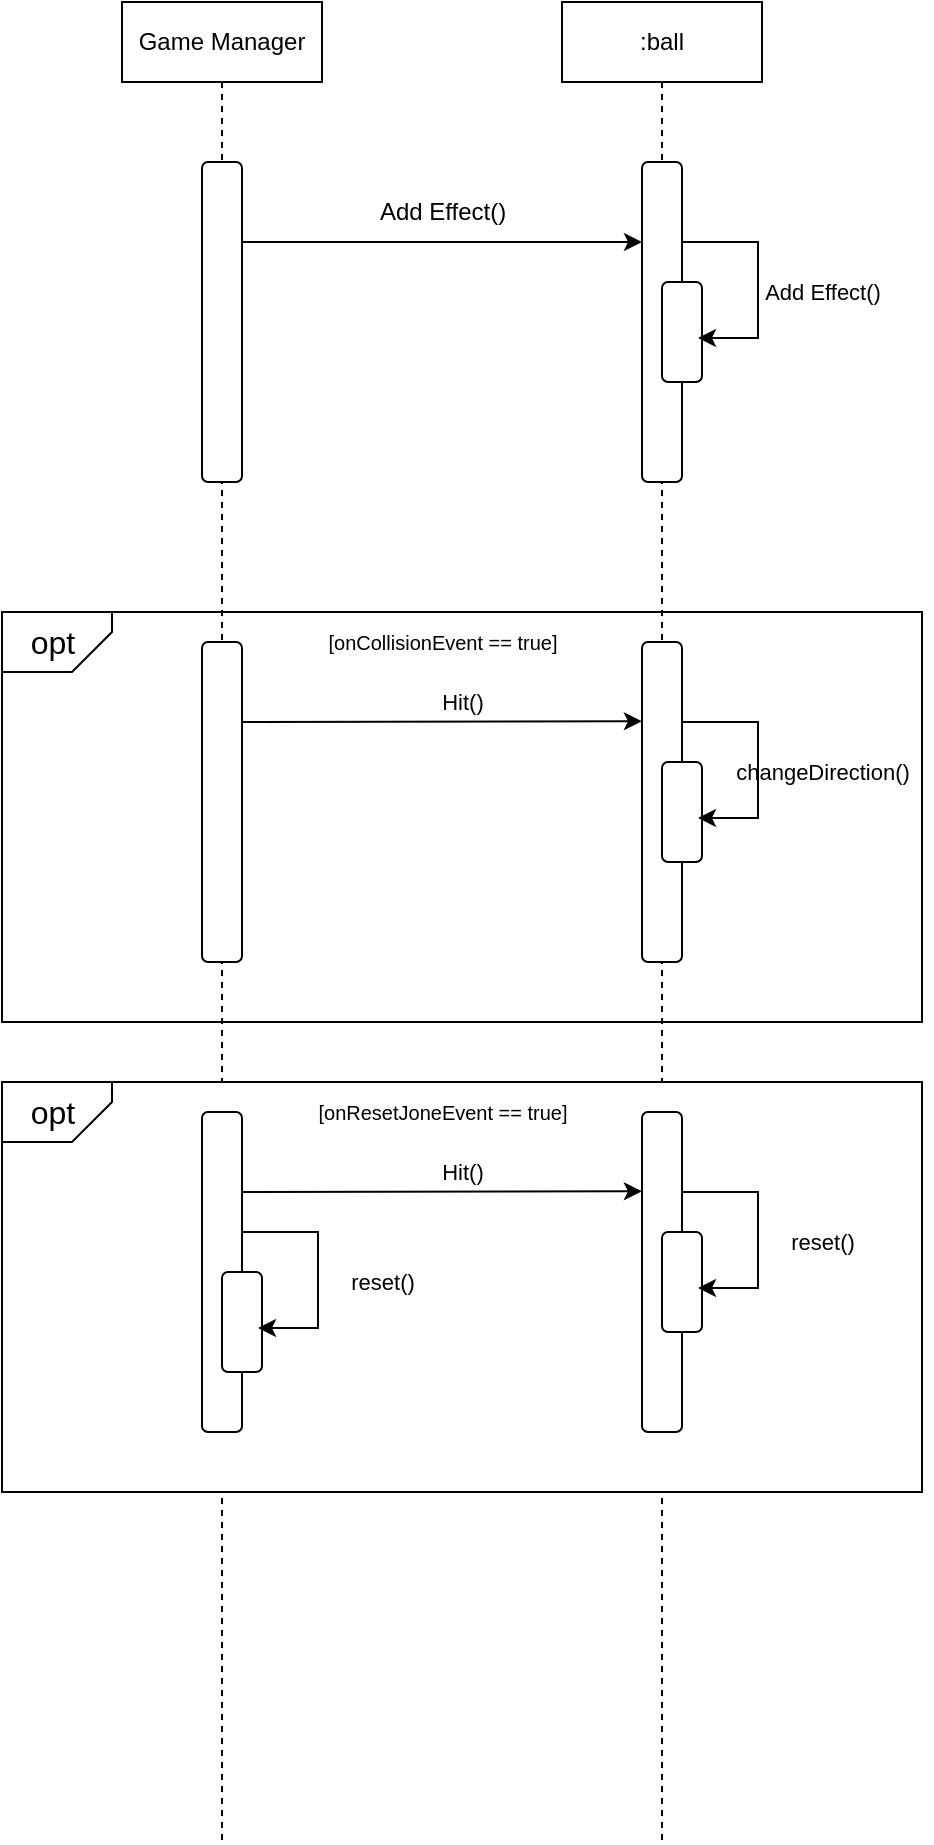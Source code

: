 <mxfile version="22.1.7" type="github">
  <diagram name="Page-1" id="2YBvvXClWsGukQMizWep">
    <mxGraphModel dx="1063" dy="625" grid="1" gridSize="10" guides="1" tooltips="1" connect="1" arrows="1" fold="1" page="1" pageScale="1" pageWidth="850" pageHeight="1100" math="0" shadow="0">
      <root>
        <mxCell id="0" />
        <mxCell id="1" parent="0" />
        <mxCell id="PpIKG4tpXPwBzarLsC_P-31" value="" style="rounded=0;whiteSpace=wrap;html=1;" vertex="1" parent="1">
          <mxGeometry x="20" y="345" width="460" height="205" as="geometry" />
        </mxCell>
        <mxCell id="PpIKG4tpXPwBzarLsC_P-32" value="" style="shape=card;whiteSpace=wrap;html=1;rotation=-180;size=20;" vertex="1" parent="1">
          <mxGeometry x="20" y="345" width="55" height="30" as="geometry" />
        </mxCell>
        <mxCell id="PpIKG4tpXPwBzarLsC_P-33" value="opt" style="text;html=1;align=center;verticalAlign=middle;resizable=0;points=[];autosize=1;strokeColor=none;fillColor=none;fontSize=16;" vertex="1" parent="1">
          <mxGeometry x="20" y="345" width="50" height="30" as="geometry" />
        </mxCell>
        <mxCell id="PpIKG4tpXPwBzarLsC_P-34" value="[onCollisionEvent&amp;nbsp;== true]" style="text;html=1;align=center;verticalAlign=middle;resizable=0;points=[];autosize=1;strokeColor=none;fillColor=none;fontSize=10;" vertex="1" parent="1">
          <mxGeometry x="170" y="345" width="140" height="30" as="geometry" />
        </mxCell>
        <mxCell id="PpIKG4tpXPwBzarLsC_P-36" value="" style="endArrow=classic;html=1;rounded=0;exitX=1;exitY=0.25;exitDx=0;exitDy=0;entryX=-0.003;entryY=0.315;entryDx=0;entryDy=0;entryPerimeter=0;" edge="1" parent="1" source="PpIKG4tpXPwBzarLsC_P-38">
          <mxGeometry width="50" height="50" relative="1" as="geometry">
            <mxPoint x="155" y="400" as="sourcePoint" />
            <mxPoint x="339.94" y="399.65" as="targetPoint" />
          </mxGeometry>
        </mxCell>
        <mxCell id="PpIKG4tpXPwBzarLsC_P-37" value="Hit()" style="text;html=1;align=center;verticalAlign=middle;resizable=0;points=[];autosize=1;strokeColor=none;fillColor=none;fontSize=11;" vertex="1" parent="1">
          <mxGeometry x="230" y="375" width="40" height="30" as="geometry" />
        </mxCell>
        <mxCell id="PpIKG4tpXPwBzarLsC_P-2" value="Game Manager" style="shape=umlLifeline;perimeter=lifelinePerimeter;whiteSpace=wrap;html=1;container=0;dropTarget=0;collapsible=0;recursiveResize=0;outlineConnect=0;portConstraint=eastwest;newEdgeStyle={&quot;edgeStyle&quot;:&quot;elbowEdgeStyle&quot;,&quot;elbow&quot;:&quot;vertical&quot;,&quot;curved&quot;:0,&quot;rounded&quot;:0};" vertex="1" parent="1">
          <mxGeometry x="80" y="40" width="100" height="920" as="geometry" />
        </mxCell>
        <mxCell id="PpIKG4tpXPwBzarLsC_P-3" value=":ball" style="shape=umlLifeline;perimeter=lifelinePerimeter;whiteSpace=wrap;html=1;container=0;dropTarget=0;collapsible=0;recursiveResize=0;outlineConnect=0;portConstraint=eastwest;newEdgeStyle={&quot;edgeStyle&quot;:&quot;elbowEdgeStyle&quot;,&quot;elbow&quot;:&quot;vertical&quot;,&quot;curved&quot;:0,&quot;rounded&quot;:0};" vertex="1" parent="1">
          <mxGeometry x="300" y="40" width="100" height="920" as="geometry" />
        </mxCell>
        <mxCell id="PpIKG4tpXPwBzarLsC_P-4" value="" style="rounded=1;whiteSpace=wrap;html=1;" vertex="1" parent="1">
          <mxGeometry x="120" y="120" width="20" height="160" as="geometry" />
        </mxCell>
        <mxCell id="PpIKG4tpXPwBzarLsC_P-5" value="" style="rounded=1;whiteSpace=wrap;html=1;" vertex="1" parent="1">
          <mxGeometry x="340" y="120" width="20" height="160" as="geometry" />
        </mxCell>
        <mxCell id="PpIKG4tpXPwBzarLsC_P-6" value="" style="endArrow=classic;html=1;rounded=0;exitX=1;exitY=0.25;exitDx=0;exitDy=0;entryX=0;entryY=0.25;entryDx=0;entryDy=0;" edge="1" parent="1" source="PpIKG4tpXPwBzarLsC_P-4" target="PpIKG4tpXPwBzarLsC_P-5">
          <mxGeometry width="50" height="50" relative="1" as="geometry">
            <mxPoint x="270" y="220" as="sourcePoint" />
            <mxPoint x="340" y="151" as="targetPoint" />
          </mxGeometry>
        </mxCell>
        <mxCell id="PpIKG4tpXPwBzarLsC_P-7" value="Add Effect()" style="text;html=1;align=center;verticalAlign=middle;resizable=0;points=[];autosize=1;strokeColor=none;fillColor=none;" vertex="1" parent="1">
          <mxGeometry x="195" y="130" width="90" height="30" as="geometry" />
        </mxCell>
        <mxCell id="PpIKG4tpXPwBzarLsC_P-24" value="" style="rounded=1;whiteSpace=wrap;html=1;" vertex="1" parent="1">
          <mxGeometry x="350" y="180" width="20" height="50" as="geometry" />
        </mxCell>
        <mxCell id="PpIKG4tpXPwBzarLsC_P-25" value="" style="endArrow=classic;html=1;rounded=0;exitX=1.1;exitY=0.604;exitDx=0;exitDy=0;exitPerimeter=0;entryX=1;entryY=0.25;entryDx=0;entryDy=0;" edge="1" parent="1">
          <mxGeometry width="50" height="50" relative="1" as="geometry">
            <mxPoint x="360" y="160" as="sourcePoint" />
            <mxPoint x="368" y="208" as="targetPoint" />
            <Array as="points">
              <mxPoint x="398" y="160" />
              <mxPoint x="398" y="208" />
            </Array>
          </mxGeometry>
        </mxCell>
        <mxCell id="PpIKG4tpXPwBzarLsC_P-26" value="Add Effect()" style="text;html=1;align=center;verticalAlign=middle;resizable=0;points=[];autosize=1;strokeColor=none;fillColor=none;fontSize=11;" vertex="1" parent="1">
          <mxGeometry x="390" y="170" width="80" height="30" as="geometry" />
        </mxCell>
        <mxCell id="PpIKG4tpXPwBzarLsC_P-27" value="" style="rounded=1;whiteSpace=wrap;html=1;" vertex="1" parent="1">
          <mxGeometry x="340" y="360" width="20" height="160" as="geometry" />
        </mxCell>
        <mxCell id="PpIKG4tpXPwBzarLsC_P-28" value="" style="rounded=1;whiteSpace=wrap;html=1;" vertex="1" parent="1">
          <mxGeometry x="350" y="420" width="20" height="50" as="geometry" />
        </mxCell>
        <mxCell id="PpIKG4tpXPwBzarLsC_P-29" value="" style="endArrow=classic;html=1;rounded=0;exitX=1.1;exitY=0.604;exitDx=0;exitDy=0;exitPerimeter=0;entryX=1;entryY=0.25;entryDx=0;entryDy=0;" edge="1" parent="1">
          <mxGeometry width="50" height="50" relative="1" as="geometry">
            <mxPoint x="360" y="400" as="sourcePoint" />
            <mxPoint x="368" y="448" as="targetPoint" />
            <Array as="points">
              <mxPoint x="398" y="400" />
              <mxPoint x="398" y="448" />
            </Array>
          </mxGeometry>
        </mxCell>
        <mxCell id="PpIKG4tpXPwBzarLsC_P-30" value="changeDirection()" style="text;html=1;align=center;verticalAlign=middle;resizable=0;points=[];autosize=1;strokeColor=none;fillColor=none;fontSize=11;" vertex="1" parent="1">
          <mxGeometry x="375" y="410" width="110" height="30" as="geometry" />
        </mxCell>
        <mxCell id="PpIKG4tpXPwBzarLsC_P-38" value="" style="rounded=1;whiteSpace=wrap;html=1;" vertex="1" parent="1">
          <mxGeometry x="120" y="360" width="20" height="160" as="geometry" />
        </mxCell>
        <mxCell id="PpIKG4tpXPwBzarLsC_P-44" value="" style="rounded=0;whiteSpace=wrap;html=1;" vertex="1" parent="1">
          <mxGeometry x="20" y="580" width="460" height="205" as="geometry" />
        </mxCell>
        <mxCell id="PpIKG4tpXPwBzarLsC_P-45" value="" style="shape=card;whiteSpace=wrap;html=1;rotation=-180;size=20;" vertex="1" parent="1">
          <mxGeometry x="20" y="580" width="55" height="30" as="geometry" />
        </mxCell>
        <mxCell id="PpIKG4tpXPwBzarLsC_P-46" value="opt" style="text;html=1;align=center;verticalAlign=middle;resizable=0;points=[];autosize=1;strokeColor=none;fillColor=none;fontSize=16;" vertex="1" parent="1">
          <mxGeometry x="20" y="580" width="50" height="30" as="geometry" />
        </mxCell>
        <mxCell id="PpIKG4tpXPwBzarLsC_P-47" value="[onResetJoneEvent&amp;nbsp;== true]" style="text;html=1;align=center;verticalAlign=middle;resizable=0;points=[];autosize=1;strokeColor=none;fillColor=none;fontSize=10;" vertex="1" parent="1">
          <mxGeometry x="165" y="580" width="150" height="30" as="geometry" />
        </mxCell>
        <mxCell id="PpIKG4tpXPwBzarLsC_P-48" value="" style="endArrow=classic;html=1;rounded=0;exitX=1;exitY=0.25;exitDx=0;exitDy=0;entryX=-0.003;entryY=0.315;entryDx=0;entryDy=0;entryPerimeter=0;" edge="1" parent="1" source="PpIKG4tpXPwBzarLsC_P-54">
          <mxGeometry width="50" height="50" relative="1" as="geometry">
            <mxPoint x="155" y="635" as="sourcePoint" />
            <mxPoint x="339.94" y="634.65" as="targetPoint" />
          </mxGeometry>
        </mxCell>
        <mxCell id="PpIKG4tpXPwBzarLsC_P-49" value="Hit()" style="text;html=1;align=center;verticalAlign=middle;resizable=0;points=[];autosize=1;strokeColor=none;fillColor=none;fontSize=11;" vertex="1" parent="1">
          <mxGeometry x="230" y="610" width="40" height="30" as="geometry" />
        </mxCell>
        <mxCell id="PpIKG4tpXPwBzarLsC_P-50" value="" style="rounded=1;whiteSpace=wrap;html=1;" vertex="1" parent="1">
          <mxGeometry x="340" y="595" width="20" height="160" as="geometry" />
        </mxCell>
        <mxCell id="PpIKG4tpXPwBzarLsC_P-51" value="" style="rounded=1;whiteSpace=wrap;html=1;" vertex="1" parent="1">
          <mxGeometry x="350" y="655" width="20" height="50" as="geometry" />
        </mxCell>
        <mxCell id="PpIKG4tpXPwBzarLsC_P-52" value="" style="endArrow=classic;html=1;rounded=0;exitX=1.1;exitY=0.604;exitDx=0;exitDy=0;exitPerimeter=0;entryX=1;entryY=0.25;entryDx=0;entryDy=0;" edge="1" parent="1">
          <mxGeometry width="50" height="50" relative="1" as="geometry">
            <mxPoint x="360" y="635" as="sourcePoint" />
            <mxPoint x="368" y="683" as="targetPoint" />
            <Array as="points">
              <mxPoint x="398" y="635" />
              <mxPoint x="398" y="683" />
            </Array>
          </mxGeometry>
        </mxCell>
        <mxCell id="PpIKG4tpXPwBzarLsC_P-53" value="reset()" style="text;html=1;align=center;verticalAlign=middle;resizable=0;points=[];autosize=1;strokeColor=none;fillColor=none;fontSize=11;" vertex="1" parent="1">
          <mxGeometry x="400" y="645" width="60" height="30" as="geometry" />
        </mxCell>
        <mxCell id="PpIKG4tpXPwBzarLsC_P-54" value="" style="rounded=1;whiteSpace=wrap;html=1;" vertex="1" parent="1">
          <mxGeometry x="120" y="595" width="20" height="160" as="geometry" />
        </mxCell>
        <mxCell id="PpIKG4tpXPwBzarLsC_P-55" value="" style="rounded=1;whiteSpace=wrap;html=1;" vertex="1" parent="1">
          <mxGeometry x="130" y="675" width="20" height="50" as="geometry" />
        </mxCell>
        <mxCell id="PpIKG4tpXPwBzarLsC_P-56" value="" style="endArrow=classic;html=1;rounded=0;exitX=1.1;exitY=0.604;exitDx=0;exitDy=0;exitPerimeter=0;entryX=1;entryY=0.25;entryDx=0;entryDy=0;" edge="1" parent="1">
          <mxGeometry width="50" height="50" relative="1" as="geometry">
            <mxPoint x="140" y="655" as="sourcePoint" />
            <mxPoint x="148" y="703" as="targetPoint" />
            <Array as="points">
              <mxPoint x="178" y="655" />
              <mxPoint x="178" y="703" />
            </Array>
          </mxGeometry>
        </mxCell>
        <mxCell id="PpIKG4tpXPwBzarLsC_P-57" value="reset()" style="text;html=1;align=center;verticalAlign=middle;resizable=0;points=[];autosize=1;strokeColor=none;fillColor=none;fontSize=11;" vertex="1" parent="1">
          <mxGeometry x="180" y="665" width="60" height="30" as="geometry" />
        </mxCell>
      </root>
    </mxGraphModel>
  </diagram>
</mxfile>
